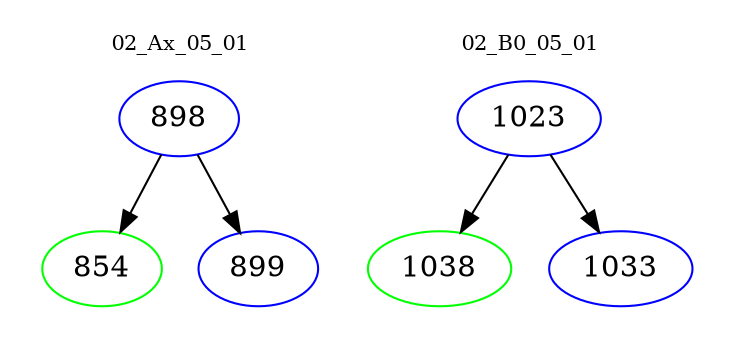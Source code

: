 digraph{
subgraph cluster_0 {
color = white
label = "02_Ax_05_01";
fontsize=10;
T0_898 [label="898", color="blue"]
T0_898 -> T0_854 [color="black"]
T0_854 [label="854", color="green"]
T0_898 -> T0_899 [color="black"]
T0_899 [label="899", color="blue"]
}
subgraph cluster_1 {
color = white
label = "02_B0_05_01";
fontsize=10;
T1_1023 [label="1023", color="blue"]
T1_1023 -> T1_1038 [color="black"]
T1_1038 [label="1038", color="green"]
T1_1023 -> T1_1033 [color="black"]
T1_1033 [label="1033", color="blue"]
}
}
